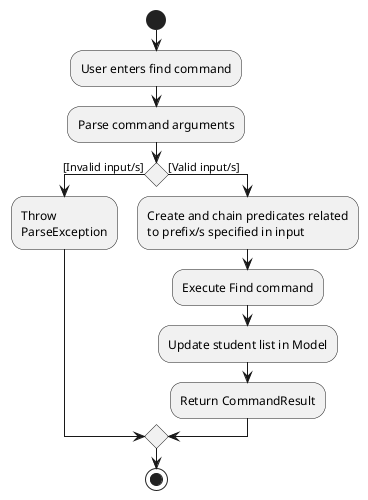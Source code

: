 @startuml
start
:User enters find command;
:Parse command arguments;

if () then ([Invalid input/s])
    :Throw \nParseException;
else ([Valid input/s])
    :Create and chain predicates related
    to prefix/s specified in input;
    :Execute Find command;
    :Update student list in Model;
    :Return CommandResult;

endif

stop
@enduml
